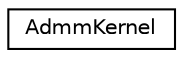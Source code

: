 digraph "Graphical Class Hierarchy"
{
  edge [fontname="Helvetica",fontsize="10",labelfontname="Helvetica",labelfontsize="10"];
  node [fontname="Helvetica",fontsize="10",shape=record];
  rankdir="LR";
  Node0 [label="AdmmKernel",height=0.2,width=0.4,color="black", fillcolor="white", style="filled",URL="$classAdmmKernel.html"];
}
